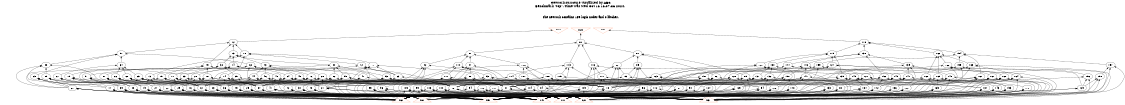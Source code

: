 # Network structure generated by ABC

digraph network {
size = "7.5,10";
center = true;
edge [dir = back];

{
  node [shape = plaintext];
  edge [style = invis];
  LevelTitle1 [label=""];
  LevelTitle2 [label=""];
  Level6 [label = ""];
  Level5 [label = ""];
  Level4 [label = ""];
  Level3 [label = ""];
  Level2 [label = ""];
  Level1 [label = ""];
  Level0 [label = ""];
  LevelTitle1 ->  LevelTitle2 ->  Level6 ->  Level5 ->  Level4 ->  Level3 ->  Level2 ->  Level1 ->  Level0;
}

{
  rank = same;
  LevelTitle1;
  title1 [shape=plaintext,
          fontsize=20,
          fontname = "Times-Roman",
          label="Network structure visualized by ABC\nBenchmark \"top\". Time was Wed Oct 16 16:07:36 2024. "
         ];
}

{
  rank = same;
  LevelTitle2;
  title2 [shape=plaintext,
          fontsize=18,
          fontname = "Times-Roman",
          label="The network contains 159 logic nodes and 0 latches.\n"
         ];
}

{
  rank = same;
  Level6;
  Node8 [label = "o_1_", shape = invtriangle, color = coral, fillcolor = coral];
  Node9 [label = "o_2_", shape = invtriangle, color = coral, fillcolor = coral];
  Node10 [label = "o_0_", shape = invtriangle, color = coral, fillcolor = coral];
}

{
  rank = same;
  Level5;
  Node12 [label = "12\n", shape = ellipse];
  Node80 [label = "80\n", shape = ellipse];
  Node118 [label = "118\n", shape = ellipse];
}

{
  rank = same;
  Level4;
  Node13 [label = "13\n", shape = ellipse];
  Node57 [label = "57\n", shape = ellipse];
  Node70 [label = "70\n", shape = ellipse];
  Node81 [label = "81\n", shape = ellipse];
  Node91 [label = "91\n", shape = ellipse];
  Node119 [label = "119\n", shape = ellipse];
  Node138 [label = "138\n", shape = ellipse];
  Node154 [label = "154\n", shape = ellipse];
  Node162 [label = "162\n", shape = ellipse];
}

{
  rank = same;
  Level3;
  Node14 [label = "14\n", shape = ellipse];
  Node32 [label = "32\n", shape = ellipse];
  Node43 [label = "43\n", shape = ellipse];
  Node50 [label = "50\n", shape = ellipse];
  Node58 [label = "58\n", shape = ellipse];
  Node62 [label = "62\n", shape = ellipse];
  Node64 [label = "64\n", shape = ellipse];
  Node71 [label = "71\n", shape = ellipse];
  Node72 [label = "72\n", shape = ellipse];
  Node75 [label = "75\n", shape = ellipse];
  Node82 [label = "82\n", shape = ellipse];
  Node85 [label = "85\n", shape = ellipse];
  Node92 [label = "92\n", shape = ellipse];
  Node97 [label = "97\n", shape = ellipse];
  Node106 [label = "106\n", shape = ellipse];
  Node110 [label = "110\n", shape = ellipse];
  Node113 [label = "113\n", shape = ellipse];
  Node116 [label = "116\n", shape = ellipse];
  Node120 [label = "120\n", shape = ellipse];
  Node127 [label = "127\n", shape = ellipse];
  Node130 [label = "130\n", shape = ellipse];
  Node139 [label = "139\n", shape = ellipse];
  Node144 [label = "144\n", shape = ellipse];
  Node146 [label = "146\n", shape = ellipse];
  Node155 [label = "155\n", shape = ellipse];
  Node157 [label = "157\n", shape = ellipse];
  Node159 [label = "159\n", shape = ellipse];
  Node163 [label = "163\n", shape = ellipse];
  Node166 [label = "166\n", shape = ellipse];
}

{
  rank = same;
  Level2;
  Node15 [label = "15\n", shape = ellipse];
  Node20 [label = "20\n", shape = ellipse];
  Node24 [label = "24\n", shape = ellipse];
  Node28 [label = "28\n", shape = ellipse];
  Node33 [label = "33\n", shape = ellipse];
  Node35 [label = "35\n", shape = ellipse];
  Node37 [label = "37\n", shape = ellipse];
  Node40 [label = "40\n", shape = ellipse];
  Node44 [label = "44\n", shape = ellipse];
  Node46 [label = "46\n", shape = ellipse];
  Node47 [label = "47\n", shape = ellipse];
  Node49 [label = "49\n", shape = ellipse];
  Node51 [label = "51\n", shape = ellipse];
  Node52 [label = "52\n", shape = ellipse];
  Node53 [label = "53\n", shape = ellipse];
  Node55 [label = "55\n", shape = ellipse];
  Node59 [label = "59\n", shape = ellipse];
  Node63 [label = "63\n", shape = ellipse];
  Node65 [label = "65\n", shape = ellipse];
  Node66 [label = "66\n", shape = ellipse];
  Node67 [label = "67\n", shape = ellipse];
  Node68 [label = "68\n", shape = ellipse];
  Node69 [label = "69\n", shape = ellipse];
  Node73 [label = "73\n", shape = ellipse];
  Node74 [label = "74\n", shape = ellipse];
  Node76 [label = "76\n", shape = ellipse];
  Node77 [label = "77\n", shape = ellipse];
  Node78 [label = "78\n", shape = ellipse];
  Node79 [label = "79\n", shape = ellipse];
  Node83 [label = "83\n", shape = ellipse];
  Node86 [label = "86\n", shape = ellipse];
  Node89 [label = "89\n", shape = ellipse];
  Node93 [label = "93\n", shape = ellipse];
  Node98 [label = "98\n", shape = ellipse];
  Node107 [label = "107\n", shape = ellipse];
  Node108 [label = "108\n", shape = ellipse];
  Node111 [label = "111\n", shape = ellipse];
  Node114 [label = "114\n", shape = ellipse];
  Node115 [label = "115\n", shape = ellipse];
  Node117 [label = "117\n", shape = ellipse];
  Node121 [label = "121\n", shape = ellipse];
  Node123 [label = "123\n", shape = ellipse];
  Node128 [label = "128\n", shape = ellipse];
  Node131 [label = "131\n", shape = ellipse];
  Node132 [label = "132\n", shape = ellipse];
  Node135 [label = "135\n", shape = ellipse];
  Node140 [label = "140\n", shape = ellipse];
  Node141 [label = "141\n", shape = ellipse];
  Node145 [label = "145\n", shape = ellipse];
  Node147 [label = "147\n", shape = ellipse];
  Node149 [label = "149\n", shape = ellipse];
  Node150 [label = "150\n", shape = ellipse];
  Node151 [label = "151\n", shape = ellipse];
  Node152 [label = "152\n", shape = ellipse];
  Node156 [label = "156\n", shape = ellipse];
  Node158 [label = "158\n", shape = ellipse];
  Node160 [label = "160\n", shape = ellipse];
  Node161 [label = "161\n", shape = ellipse];
  Node164 [label = "164\n", shape = ellipse];
  Node167 [label = "167\n", shape = ellipse];
  Node168 [label = "168\n", shape = ellipse];
  Node169 [label = "169\n", shape = ellipse];
}

{
  rank = same;
  Level1;
  Node16 [label = "16\n", shape = ellipse];
  Node17 [label = "17\n", shape = ellipse];
  Node18 [label = "18\n", shape = ellipse];
  Node19 [label = "19\n", shape = ellipse];
  Node21 [label = "21\n", shape = ellipse];
  Node22 [label = "22\n", shape = ellipse];
  Node23 [label = "23\n", shape = ellipse];
  Node25 [label = "25\n", shape = ellipse];
  Node26 [label = "26\n", shape = ellipse];
  Node27 [label = "27\n", shape = ellipse];
  Node29 [label = "29\n", shape = ellipse];
  Node30 [label = "30\n", shape = ellipse];
  Node31 [label = "31\n", shape = ellipse];
  Node34 [label = "34\n", shape = ellipse];
  Node36 [label = "36\n", shape = ellipse];
  Node38 [label = "38\n", shape = ellipse];
  Node39 [label = "39\n", shape = ellipse];
  Node41 [label = "41\n", shape = ellipse];
  Node42 [label = "42\n", shape = ellipse];
  Node45 [label = "45\n", shape = ellipse];
  Node48 [label = "48\n", shape = ellipse];
  Node54 [label = "54\n", shape = ellipse];
  Node56 [label = "56\n", shape = ellipse];
  Node60 [label = "60\n", shape = ellipse];
  Node61 [label = "61\n", shape = ellipse];
  Node84 [label = "84\n", shape = ellipse];
  Node87 [label = "87\n", shape = ellipse];
  Node88 [label = "88\n", shape = ellipse];
  Node90 [label = "90\n", shape = ellipse];
  Node94 [label = "94\n", shape = ellipse];
  Node95 [label = "95\n", shape = ellipse];
  Node96 [label = "96\n", shape = ellipse];
  Node99 [label = "99\n", shape = ellipse];
  Node100 [label = "100\n", shape = ellipse];
  Node101 [label = "101\n", shape = ellipse];
  Node102 [label = "102\n", shape = ellipse];
  Node103 [label = "103\n", shape = ellipse];
  Node104 [label = "104\n", shape = ellipse];
  Node105 [label = "105\n", shape = ellipse];
  Node109 [label = "109\n", shape = ellipse];
  Node112 [label = "112\n", shape = ellipse];
  Node122 [label = "122\n", shape = ellipse];
  Node124 [label = "124\n", shape = ellipse];
  Node125 [label = "125\n", shape = ellipse];
  Node126 [label = "126\n", shape = ellipse];
  Node129 [label = "129\n", shape = ellipse];
  Node133 [label = "133\n", shape = ellipse];
  Node134 [label = "134\n", shape = ellipse];
  Node136 [label = "136\n", shape = ellipse];
  Node137 [label = "137\n", shape = ellipse];
  Node142 [label = "142\n", shape = ellipse];
  Node143 [label = "143\n", shape = ellipse];
  Node148 [label = "148\n", shape = ellipse];
  Node153 [label = "153\n", shape = ellipse];
  Node165 [label = "165\n", shape = ellipse];
  Node170 [label = "170\n", shape = ellipse];
}

{
  rank = same;
  Level0;
  Node1 [label = "i_5_", shape = triangle, color = coral, fillcolor = coral];
  Node2 [label = "i_6_", shape = triangle, color = coral, fillcolor = coral];
  Node3 [label = "i_3_", shape = triangle, color = coral, fillcolor = coral];
  Node4 [label = "i_4_", shape = triangle, color = coral, fillcolor = coral];
  Node5 [label = "i_1_", shape = triangle, color = coral, fillcolor = coral];
  Node6 [label = "i_2_", shape = triangle, color = coral, fillcolor = coral];
  Node7 [label = "i_0_", shape = triangle, color = coral, fillcolor = coral];
}

title1 -> title2 [style = invis];
title2 -> Node8 [style = invis];
title2 -> Node9 [style = invis];
title2 -> Node10 [style = invis];
Node8 -> Node9 [style = invis];
Node9 -> Node10 [style = invis];
Node8 -> Node12 [style = solid];
Node9 -> Node80 [style = solid];
Node10 -> Node118 [style = solid];
Node12 -> Node13 [style = solid];
Node12 -> Node57 [style = solid];
Node12 -> Node70 [style = solid];
Node12 -> Node75 [style = solid];
Node13 -> Node14 [style = solid];
Node13 -> Node32 [style = solid];
Node13 -> Node43 [style = solid];
Node13 -> Node50 [style = solid];
Node14 -> Node15 [style = solid];
Node14 -> Node20 [style = solid];
Node14 -> Node24 [style = solid];
Node14 -> Node28 [style = solid];
Node15 -> Node16 [style = solid];
Node15 -> Node17 [style = solid];
Node15 -> Node18 [style = solid];
Node15 -> Node19 [style = solid];
Node16 -> Node5 [style = solid];
Node16 -> Node6 [style = solid];
Node16 -> Node7 [style = solid];
Node17 -> Node1 [style = solid];
Node17 -> Node2 [style = solid];
Node17 -> Node3 [style = solid];
Node17 -> Node4 [style = solid];
Node18 -> Node5 [style = solid];
Node18 -> Node6 [style = solid];
Node18 -> Node7 [style = solid];
Node19 -> Node1 [style = solid];
Node19 -> Node2 [style = solid];
Node19 -> Node3 [style = solid];
Node19 -> Node4 [style = solid];
Node20 -> Node16 [style = solid];
Node20 -> Node21 [style = solid];
Node20 -> Node22 [style = solid];
Node20 -> Node23 [style = solid];
Node21 -> Node5 [style = solid];
Node21 -> Node6 [style = solid];
Node21 -> Node7 [style = solid];
Node22 -> Node1 [style = solid];
Node22 -> Node2 [style = solid];
Node22 -> Node3 [style = solid];
Node22 -> Node4 [style = solid];
Node23 -> Node1 [style = solid];
Node23 -> Node2 [style = solid];
Node23 -> Node3 [style = solid];
Node23 -> Node4 [style = solid];
Node24 -> Node18 [style = solid];
Node24 -> Node25 [style = solid];
Node24 -> Node26 [style = solid];
Node24 -> Node27 [style = solid];
Node25 -> Node1 [style = solid];
Node25 -> Node2 [style = solid];
Node25 -> Node3 [style = solid];
Node25 -> Node4 [style = solid];
Node26 -> Node5 [style = solid];
Node26 -> Node6 [style = solid];
Node26 -> Node7 [style = solid];
Node27 -> Node1 [style = solid];
Node27 -> Node2 [style = solid];
Node27 -> Node3 [style = solid];
Node27 -> Node4 [style = solid];
Node28 -> Node21 [style = solid];
Node28 -> Node29 [style = solid];
Node28 -> Node30 [style = solid];
Node28 -> Node31 [style = solid];
Node29 -> Node1 [style = solid];
Node29 -> Node2 [style = solid];
Node29 -> Node3 [style = solid];
Node29 -> Node4 [style = solid];
Node30 -> Node1 [style = solid];
Node30 -> Node2 [style = solid];
Node30 -> Node3 [style = solid];
Node30 -> Node4 [style = solid];
Node31 -> Node5 [style = solid];
Node31 -> Node6 [style = solid];
Node31 -> Node7 [style = solid];
Node32 -> Node33 [style = solid];
Node32 -> Node35 [style = solid];
Node32 -> Node37 [style = solid];
Node32 -> Node40 [style = solid];
Node33 -> Node16 [style = solid];
Node33 -> Node22 [style = solid];
Node33 -> Node30 [style = solid];
Node33 -> Node34 [style = solid];
Node34 -> Node5 [style = solid];
Node34 -> Node6 [style = solid];
Node34 -> Node7 [style = solid];
Node35 -> Node23 [style = solid];
Node35 -> Node25 [style = solid];
Node35 -> Node31 [style = solid];
Node35 -> Node36 [style = solid];
Node36 -> Node5 [style = solid];
Node36 -> Node6 [style = solid];
Node36 -> Node7 [style = solid];
Node37 -> Node18 [style = solid];
Node37 -> Node36 [style = solid];
Node37 -> Node38 [style = solid];
Node37 -> Node39 [style = solid];
Node38 -> Node1 [style = solid];
Node38 -> Node2 [style = solid];
Node38 -> Node3 [style = solid];
Node38 -> Node4 [style = solid];
Node39 -> Node1 [style = solid];
Node39 -> Node2 [style = solid];
Node39 -> Node3 [style = solid];
Node39 -> Node4 [style = solid];
Node40 -> Node26 [style = solid];
Node40 -> Node36 [style = solid];
Node40 -> Node41 [style = solid];
Node40 -> Node42 [style = solid];
Node41 -> Node1 [style = solid];
Node41 -> Node2 [style = solid];
Node41 -> Node3 [style = solid];
Node41 -> Node4 [style = solid];
Node42 -> Node1 [style = solid];
Node42 -> Node2 [style = solid];
Node42 -> Node3 [style = solid];
Node42 -> Node4 [style = solid];
Node43 -> Node44 [style = solid];
Node43 -> Node46 [style = solid];
Node43 -> Node47 [style = solid];
Node43 -> Node49 [style = solid];
Node44 -> Node16 [style = solid];
Node44 -> Node18 [style = solid];
Node44 -> Node41 [style = solid];
Node44 -> Node45 [style = solid];
Node45 -> Node1 [style = solid];
Node45 -> Node2 [style = solid];
Node45 -> Node3 [style = solid];
Node45 -> Node4 [style = solid];
Node46 -> Node21 [style = solid];
Node46 -> Node36 [style = solid];
Node46 -> Node42 [style = solid];
Node46 -> Node45 [style = solid];
Node47 -> Node18 [style = solid];
Node47 -> Node30 [style = solid];
Node47 -> Node48 [style = solid];
Node48 -> Node1 [style = solid];
Node48 -> Node2 [style = solid];
Node48 -> Node3 [style = solid];
Node48 -> Node4 [style = solid];
Node49 -> Node18 [style = solid];
Node49 -> Node21 [style = solid];
Node49 -> Node25 [style = solid];
Node49 -> Node45 [style = solid];
Node50 -> Node51 [style = solid];
Node50 -> Node52 [style = solid];
Node50 -> Node53 [style = solid];
Node50 -> Node55 [style = solid];
Node51 -> Node16 [style = solid];
Node51 -> Node17 [style = solid];
Node51 -> Node21 [style = solid];
Node51 -> Node39 [style = solid];
Node52 -> Node21 [style = solid];
Node52 -> Node23 [style = solid];
Node52 -> Node26 [style = solid];
Node52 -> Node48 [style = solid];
Node53 -> Node18 [style = solid];
Node53 -> Node21 [style = solid];
Node53 -> Node54 [style = solid];
Node53 -> Node2 [style = solid];
Node54 -> Node1 [style = solid];
Node54 -> Node3 [style = solid];
Node54 -> Node4 [style = solid];
Node55 -> Node16 [style = solid];
Node55 -> Node26 [style = solid];
Node55 -> Node56 [style = solid];
Node55 -> Node2 [style = solid];
Node56 -> Node1 [style = solid];
Node56 -> Node3 [style = solid];
Node56 -> Node4 [style = solid];
Node57 -> Node58 [style = solid];
Node57 -> Node62 [style = solid];
Node57 -> Node64 [style = solid];
Node57 -> Node69 [style = solid];
Node58 -> Node59 [style = solid];
Node58 -> Node17 [style = solid];
Node58 -> Node60 [style = solid];
Node58 -> Node61 [style = solid];
Node59 -> Node26 [style = solid];
Node59 -> Node36 [style = solid];
Node59 -> Node38 [style = solid];
Node59 -> Node60 [style = solid];
Node60 -> Node1 [style = solid];
Node60 -> Node2 [style = solid];
Node60 -> Node3 [style = solid];
Node60 -> Node4 [style = solid];
Node61 -> Node5 [style = solid];
Node61 -> Node6 [style = solid];
Node61 -> Node7 [style = solid];
Node62 -> Node63 [style = solid];
Node62 -> Node27 [style = solid];
Node62 -> Node31 [style = solid];
Node62 -> Node34 [style = solid];
Node63 -> Node54 [style = solid];
Node63 -> Node2 [style = solid];
Node64 -> Node65 [style = solid];
Node64 -> Node66 [style = solid];
Node64 -> Node67 [style = solid];
Node64 -> Node68 [style = solid];
Node65 -> Node23 [style = solid];
Node65 -> Node34 [style = solid];
Node65 -> Node38 [style = solid];
Node65 -> Node61 [style = solid];
Node66 -> Node19 [style = solid];
Node66 -> Node22 [style = solid];
Node66 -> Node34 [style = solid];
Node66 -> Node61 [style = solid];
Node67 -> Node19 [style = solid];
Node67 -> Node31 [style = solid];
Node67 -> Node38 [style = solid];
Node68 -> Node27 [style = solid];
Node68 -> Node29 [style = solid];
Node68 -> Node34 [style = solid];
Node68 -> Node61 [style = solid];
Node69 -> Node16 [style = solid];
Node69 -> Node39 [style = solid];
Node69 -> Node60 [style = solid];
Node69 -> Node61 [style = solid];
Node70 -> Node71 [style = solid];
Node70 -> Node72 [style = solid];
Node70 -> Node73 [style = solid];
Node70 -> Node74 [style = solid];
Node71 -> Node63 [style = solid];
Node71 -> Node31 [style = solid];
Node71 -> Node42 [style = solid];
Node71 -> Node61 [style = solid];
Node72 -> Node63 [style = solid];
Node72 -> Node21 [style = solid];
Node72 -> Node26 [style = solid];
Node72 -> Node60 [style = solid];
Node73 -> Node19 [style = solid];
Node73 -> Node26 [style = solid];
Node73 -> Node27 [style = solid];
Node74 -> Node22 [style = solid];
Node74 -> Node34 [style = solid];
Node74 -> Node36 [style = solid];
Node74 -> Node41 [style = solid];
Node75 -> Node76 [style = solid];
Node75 -> Node77 [style = solid];
Node75 -> Node78 [style = solid];
Node75 -> Node79 [style = solid];
Node76 -> Node31 [style = solid];
Node76 -> Node34 [style = solid];
Node76 -> Node41 [style = solid];
Node76 -> Node48 [style = solid];
Node77 -> Node25 [style = solid];
Node77 -> Node29 [style = solid];
Node77 -> Node34 [style = solid];
Node77 -> Node36 [style = solid];
Node78 -> Node16 [style = solid];
Node78 -> Node29 [style = solid];
Node78 -> Node31 [style = solid];
Node78 -> Node48 [style = solid];
Node79 -> Node17 [style = solid];
Node79 -> Node36 [style = solid];
Node79 -> Node45 [style = solid];
Node79 -> Node61 [style = solid];
Node80 -> Node81 [style = solid];
Node80 -> Node91 [style = solid];
Node80 -> Node113 [style = solid];
Node80 -> Node116 [style = solid];
Node81 -> Node82 [style = solid];
Node81 -> Node85 [style = solid];
Node81 -> Node86 [style = solid];
Node81 -> Node89 [style = solid];
Node82 -> Node83 [style = solid];
Node82 -> Node18 [style = solid];
Node82 -> Node1 [style = solid];
Node82 -> Node2 [style = solid];
Node83 -> Node84 [style = solid];
Node83 -> Node6 [style = solid];
Node84 -> Node3 [style = solid];
Node84 -> Node4 [style = solid];
Node85 -> Node83 [style = solid];
Node85 -> Node18 [style = solid];
Node85 -> Node2 [style = solid];
Node85 -> Node4 [style = solid];
Node86 -> Node87 [style = solid];
Node86 -> Node88 [style = solid];
Node86 -> Node2 [style = solid];
Node86 -> Node4 [style = solid];
Node87 -> Node4 [style = solid];
Node87 -> Node5 [style = solid];
Node87 -> Node6 [style = solid];
Node88 -> Node3 [style = solid];
Node88 -> Node5 [style = solid];
Node88 -> Node6 [style = solid];
Node89 -> Node18 [style = solid];
Node89 -> Node90 [style = solid];
Node89 -> Node3 [style = solid];
Node89 -> Node4 [style = solid];
Node90 -> Node3 [style = solid];
Node90 -> Node6 [style = solid];
Node90 -> Node7 [style = solid];
Node91 -> Node92 [style = solid];
Node91 -> Node97 [style = solid];
Node91 -> Node106 [style = solid];
Node91 -> Node110 [style = solid];
Node92 -> Node93 [style = solid];
Node92 -> Node48 [style = solid];
Node92 -> Node95 [style = solid];
Node92 -> Node96 [style = solid];
Node93 -> Node84 [style = solid];
Node93 -> Node94 [style = solid];
Node93 -> Node1 [style = solid];
Node93 -> Node5 [style = solid];
Node94 -> Node4 [style = solid];
Node94 -> Node5 [style = solid];
Node94 -> Node7 [style = solid];
Node95 -> Node1 [style = solid];
Node95 -> Node2 [style = solid];
Node95 -> Node5 [style = solid];
Node95 -> Node7 [style = solid];
Node96 -> Node1 [style = solid];
Node96 -> Node2 [style = solid];
Node96 -> Node6 [style = solid];
Node96 -> Node7 [style = solid];
Node97 -> Node98 [style = solid];
Node97 -> Node103 [style = solid];
Node97 -> Node104 [style = solid];
Node97 -> Node105 [style = solid];
Node98 -> Node99 [style = solid];
Node98 -> Node100 [style = solid];
Node98 -> Node101 [style = solid];
Node98 -> Node102 [style = solid];
Node99 -> Node1 [style = solid];
Node99 -> Node2 [style = solid];
Node99 -> Node3 [style = solid];
Node99 -> Node7 [style = solid];
Node100 -> Node1 [style = solid];
Node100 -> Node2 [style = solid];
Node100 -> Node4 [style = solid];
Node100 -> Node6 [style = solid];
Node101 -> Node1 [style = solid];
Node101 -> Node2 [style = solid];
Node101 -> Node3 [style = solid];
Node101 -> Node6 [style = solid];
Node102 -> Node1 [style = solid];
Node102 -> Node2 [style = solid];
Node102 -> Node5 [style = solid];
Node102 -> Node6 [style = solid];
Node103 -> Node1 [style = solid];
Node103 -> Node2 [style = solid];
Node103 -> Node4 [style = solid];
Node103 -> Node5 [style = solid];
Node104 -> Node1 [style = solid];
Node104 -> Node2 [style = solid];
Node104 -> Node3 [style = solid];
Node104 -> Node5 [style = solid];
Node105 -> Node1 [style = solid];
Node105 -> Node2 [style = solid];
Node105 -> Node4 [style = solid];
Node105 -> Node7 [style = solid];
Node106 -> Node107 [style = solid];
Node106 -> Node108 [style = solid];
Node106 -> Node109 [style = solid];
Node106 -> Node2 [style = solid];
Node107 -> Node84 [style = solid];
Node107 -> Node5 [style = solid];
Node108 -> Node88 [style = solid];
Node108 -> Node90 [style = solid];
Node108 -> Node1 [style = solid];
Node108 -> Node2 [style = solid];
Node109 -> Node4 [style = solid];
Node109 -> Node6 [style = solid];
Node109 -> Node7 [style = solid];
Node110 -> Node111 [style = solid];
Node110 -> Node112 [style = solid];
Node110 -> Node2 [style = solid];
Node110 -> Node4 [style = solid];
Node111 -> Node84 [style = solid];
Node111 -> Node94 [style = solid];
Node111 -> Node2 [style = solid];
Node111 -> Node7 [style = solid];
Node112 -> Node3 [style = solid];
Node112 -> Node5 [style = solid];
Node112 -> Node7 [style = solid];
Node113 -> Node114 [style = solid];
Node113 -> Node115 [style = solid];
Node113 -> Node112 [style = solid];
Node113 -> Node1 [style = solid];
Node114 -> Node84 [style = solid];
Node114 -> Node7 [style = solid];
Node115 -> Node90 [style = solid];
Node115 -> Node2 [style = solid];
Node116 -> Node117 [style = solid];
Node116 -> Node88 [style = solid];
Node116 -> Node109 [style = solid];
Node116 -> Node1 [style = solid];
Node117 -> Node18 [style = solid];
Node117 -> Node87 [style = solid];
Node117 -> Node1 [style = solid];
Node118 -> Node119 [style = solid];
Node118 -> Node138 [style = solid];
Node118 -> Node154 [style = solid];
Node118 -> Node162 [style = solid];
Node119 -> Node120 [style = solid];
Node119 -> Node127 [style = solid];
Node119 -> Node130 [style = solid];
Node119 -> Node135 [style = solid];
Node120 -> Node121 [style = solid];
Node120 -> Node123 [style = solid];
Node120 -> Node90 [style = solid];
Node120 -> Node126 [style = solid];
Node121 -> Node122 [style = solid];
Node121 -> Node3 [style = solid];
Node121 -> Node5 [style = solid];
Node121 -> Node7 [style = solid];
Node122 -> Node1 [style = solid];
Node122 -> Node2 [style = solid];
Node122 -> Node4 [style = solid];
Node123 -> Node16 [style = solid];
Node123 -> Node61 [style = solid];
Node123 -> Node124 [style = solid];
Node123 -> Node125 [style = solid];
Node124 -> Node1 [style = solid];
Node124 -> Node2 [style = solid];
Node124 -> Node3 [style = solid];
Node125 -> Node1 [style = solid];
Node125 -> Node2 [style = solid];
Node125 -> Node4 [style = solid];
Node126 -> Node1 [style = solid];
Node126 -> Node2 [style = solid];
Node126 -> Node4 [style = solid];
Node127 -> Node128 [style = solid];
Node127 -> Node26 [style = solid];
Node127 -> Node129 [style = solid];
Node127 -> Node3 [style = solid];
Node128 -> Node61 [style = solid];
Node128 -> Node1 [style = solid];
Node128 -> Node2 [style = solid];
Node128 -> Node4 [style = solid];
Node129 -> Node1 [style = solid];
Node129 -> Node2 [style = solid];
Node130 -> Node131 [style = solid];
Node130 -> Node132 [style = solid];
Node130 -> Node134 [style = solid];
Node130 -> Node34 [style = solid];
Node131 -> Node18 [style = solid];
Node131 -> Node1 [style = solid];
Node131 -> Node2 [style = solid];
Node131 -> Node3 [style = solid];
Node132 -> Node31 [style = solid];
Node132 -> Node54 [style = solid];
Node132 -> Node125 [style = solid];
Node132 -> Node133 [style = solid];
Node133 -> Node3 [style = solid];
Node133 -> Node5 [style = solid];
Node133 -> Node6 [style = solid];
Node134 -> Node1 [style = solid];
Node134 -> Node3 [style = solid];
Node134 -> Node4 [style = solid];
Node135 -> Node21 [style = solid];
Node135 -> Node136 [style = solid];
Node135 -> Node137 [style = solid];
Node135 -> Node4 [style = solid];
Node136 -> Node1 [style = solid];
Node136 -> Node2 [style = solid];
Node137 -> Node3 [style = solid];
Node137 -> Node5 [style = solid];
Node137 -> Node6 [style = solid];
Node138 -> Node139 [style = solid];
Node138 -> Node144 [style = solid];
Node138 -> Node146 [style = solid];
Node138 -> Node152 [style = solid];
Node139 -> Node140 [style = solid];
Node139 -> Node141 [style = solid];
Node139 -> Node31 [style = solid];
Node139 -> Node142 [style = solid];
Node140 -> Node18 [style = solid];
Node140 -> Node2 [style = solid];
Node140 -> Node3 [style = solid];
Node140 -> Node4 [style = solid];
Node141 -> Node88 [style = solid];
Node141 -> Node126 [style = solid];
Node141 -> Node142 [style = solid];
Node141 -> Node143 [style = solid];
Node142 -> Node1 [style = solid];
Node142 -> Node2 [style = solid];
Node142 -> Node4 [style = solid];
Node143 -> Node3 [style = solid];
Node143 -> Node6 [style = solid];
Node143 -> Node7 [style = solid];
Node144 -> Node145 [style = solid];
Node144 -> Node26 [style = solid];
Node144 -> Node54 [style = solid];
Node145 -> Node18 [style = solid];
Node145 -> Node1 [style = solid];
Node145 -> Node3 [style = solid];
Node145 -> Node4 [style = solid];
Node146 -> Node147 [style = solid];
Node146 -> Node149 [style = solid];
Node146 -> Node150 [style = solid];
Node146 -> Node151 [style = solid];
Node147 -> Node148 [style = solid];
Node147 -> Node134 [style = solid];
Node147 -> Node26 [style = solid];
Node147 -> Node36 [style = solid];
Node148 -> Node1 [style = solid];
Node148 -> Node3 [style = solid];
Node148 -> Node4 [style = solid];
Node149 -> Node134 [style = solid];
Node149 -> Node31 [style = solid];
Node149 -> Node137 [style = solid];
Node149 -> Node142 [style = solid];
Node150 -> Node148 [style = solid];
Node150 -> Node21 [style = solid];
Node150 -> Node112 [style = solid];
Node150 -> Node126 [style = solid];
Node151 -> Node18 [style = solid];
Node151 -> Node56 [style = solid];
Node151 -> Node61 [style = solid];
Node151 -> Node126 [style = solid];
Node152 -> Node34 [style = solid];
Node152 -> Node54 [style = solid];
Node152 -> Node142 [style = solid];
Node152 -> Node153 [style = solid];
Node153 -> Node3 [style = solid];
Node153 -> Node5 [style = solid];
Node153 -> Node6 [style = solid];
Node154 -> Node155 [style = solid];
Node154 -> Node157 [style = solid];
Node154 -> Node159 [style = solid];
Node154 -> Node161 [style = solid];
Node155 -> Node156 [style = solid];
Node155 -> Node34 [style = solid];
Node155 -> Node122 [style = solid];
Node156 -> Node31 [style = solid];
Node156 -> Node129 [style = solid];
Node156 -> Node3 [style = solid];
Node157 -> Node158 [style = solid];
Node157 -> Node3 [style = solid];
Node157 -> Node6 [style = solid];
Node158 -> Node129 [style = solid];
Node158 -> Node4 [style = solid];
Node158 -> Node5 [style = solid];
Node159 -> Node160 [style = solid];
Node159 -> Node36 [style = solid];
Node159 -> Node125 [style = solid];
Node160 -> Node34 [style = solid];
Node160 -> Node2 [style = solid];
Node160 -> Node3 [style = solid];
Node160 -> Node4 [style = solid];
Node161 -> Node61 [style = solid];
Node161 -> Node1 [style = solid];
Node161 -> Node2 [style = solid];
Node161 -> Node4 [style = solid];
Node162 -> Node163 [style = solid];
Node162 -> Node166 [style = solid];
Node162 -> Node168 [style = solid];
Node162 -> Node169 [style = solid];
Node163 -> Node164 [style = solid];
Node163 -> Node31 [style = solid];
Node163 -> Node136 [style = solid];
Node163 -> Node3 [style = solid];
Node164 -> Node165 [style = solid];
Node164 -> Node3 [style = solid];
Node164 -> Node5 [style = solid];
Node164 -> Node7 [style = solid];
Node165 -> Node1 [style = solid];
Node165 -> Node2 [style = solid];
Node165 -> Node4 [style = solid];
Node166 -> Node167 [style = solid];
Node166 -> Node21 [style = solid];
Node166 -> Node136 [style = solid];
Node166 -> Node3 [style = solid];
Node167 -> Node26 [style = solid];
Node167 -> Node2 [style = solid];
Node167 -> Node3 [style = solid];
Node167 -> Node4 [style = solid];
Node168 -> Node31 [style = solid];
Node168 -> Node122 [style = solid];
Node168 -> Node153 [style = solid];
Node168 -> Node165 [style = solid];
Node169 -> Node26 [style = solid];
Node169 -> Node165 [style = solid];
Node169 -> Node170 [style = solid];
Node170 -> Node3 [style = solid];
Node170 -> Node5 [style = solid];
Node170 -> Node6 [style = solid];
}

